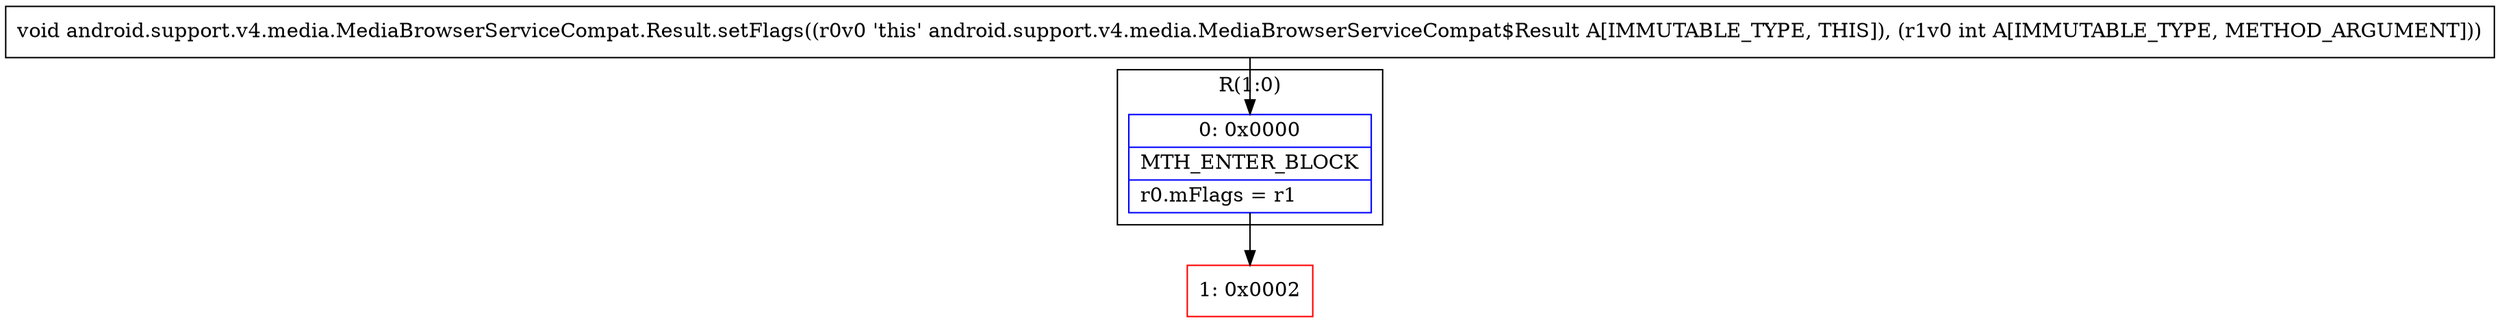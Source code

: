 digraph "CFG forandroid.support.v4.media.MediaBrowserServiceCompat.Result.setFlags(I)V" {
subgraph cluster_Region_53001006 {
label = "R(1:0)";
node [shape=record,color=blue];
Node_0 [shape=record,label="{0\:\ 0x0000|MTH_ENTER_BLOCK\l|r0.mFlags = r1\l}"];
}
Node_1 [shape=record,color=red,label="{1\:\ 0x0002}"];
MethodNode[shape=record,label="{void android.support.v4.media.MediaBrowserServiceCompat.Result.setFlags((r0v0 'this' android.support.v4.media.MediaBrowserServiceCompat$Result A[IMMUTABLE_TYPE, THIS]), (r1v0 int A[IMMUTABLE_TYPE, METHOD_ARGUMENT])) }"];
MethodNode -> Node_0;
Node_0 -> Node_1;
}

